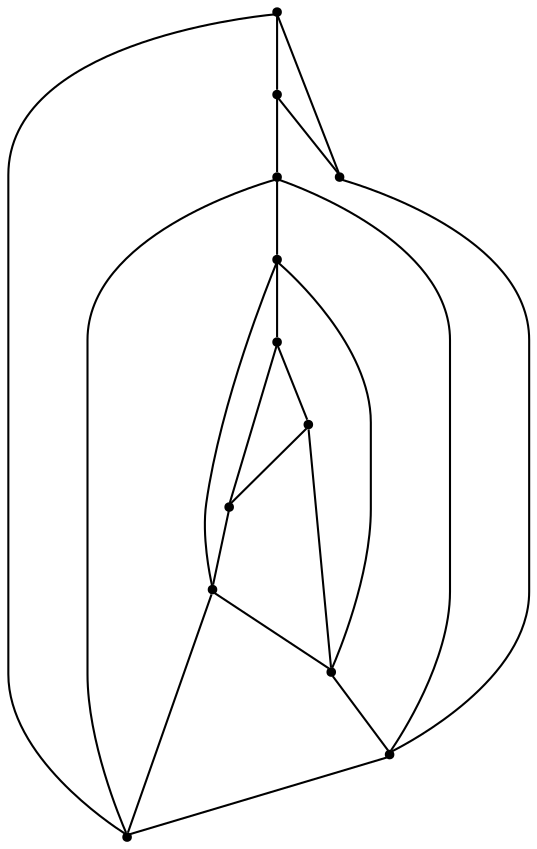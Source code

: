 graph {
  node [shape=point,comment="{\"directed\":false,\"doi\":\"10.1007/978-3-642-11805-0_27\",\"figure\":\"7 (2)\"}"]

  v0 [pos="1739.481038701257,1929.3679832516295"]
  v1 [pos="1686.9419752963752,1981.8870996012838"]
  v2 [pos="1555.5943008777706,2297.001638695688"]
  v3 [pos="1634.4029118914937,2034.406184150234"]
  v4 [pos="1476.7856898640478,2034.406184150234"]
  v5 [pos="1581.863816673811,2086.9252368984803"]
  v6 [pos="1555.5943008777706,2139.444353248134"]
  v7 [pos="1529.3247850817302,2086.9252368984803"]
  v8 [pos="1555.5943008777704,2191.963437797084"]
  v9 [pos="1555.5943008777704,2244.4825223460343"]
  v10 [pos="1371.7075630542843,1929.3679832516295"]
  v11 [pos="1424.2466264591658,1981.8870996012838"]

  v0 -- v1 [id="-1",pos="1739.481038701257,1929.3679832516295 1686.9419752963752,1981.8870996012838 1686.9419752963752,1981.8870996012838 1686.9419752963752,1981.8870996012838"]
  v10 -- v0 [id="-2",pos="1371.7075630542843,1929.3679832516295 1739.481038701257,1929.3679832516295 1739.481038701257,1929.3679832516295 1739.481038701257,1929.3679832516295"]
  v10 -- v11 [id="-3",pos="1371.7075630542843,1929.3679832516295 1424.2466264591658,1981.8870996012838 1424.2466264591658,1981.8870996012838 1424.2466264591658,1981.8870996012838"]
  v11 -- v9 [id="-4",pos="1424.2466264591658,1981.8870996012838 1555.5943008777704,2244.4825223460343 1555.5943008777704,2244.4825223460343 1555.5943008777704,2244.4825223460343"]
  v11 -- v1 [id="-5",pos="1424.2466264591658,1981.8870996012838 1686.9419752963752,1981.8870996012838 1686.9419752963752,1981.8870996012838 1686.9419752963752,1981.8870996012838"]
  v4 -- v8 [id="-6",pos="1476.7856898640478,2034.406184150234 1555.5943008777704,2191.963437797084 1555.5943008777704,2191.963437797084 1555.5943008777704,2191.963437797084"]
  v7 -- v5 [id="-7",pos="1529.3247850817302,2086.9252368984803 1581.863816673811,2086.9252368984803 1581.863816673811,2086.9252368984803 1581.863816673811,2086.9252368984803"]
  v7 -- v4 [id="-8",pos="1529.3247850817302,2086.9252368984803 1476.7856898640478,2034.406184150234 1476.7856898640478,2034.406184150234 1476.7856898640478,2034.406184150234"]
  v4 -- v11 [id="-9",pos="1476.7856898640478,2034.406184150234 1424.2466264591658,1981.8870996012838 1424.2466264591658,1981.8870996012838 1424.2466264591658,1981.8870996012838"]
  v2 -- v9 [id="-10",pos="1555.5943008777706,2297.001638695688 1555.5943008777704,2244.4825223460343 1555.5943008777704,2244.4825223460343 1555.5943008777704,2244.4825223460343"]
  v9 -- v8 [id="-11",pos="1555.5943008777704,2244.4825223460343 1555.5943008777704,2191.963437797084 1555.5943008777704,2191.963437797084 1555.5943008777704,2191.963437797084"]
  v8 -- v6 [id="-12",pos="1555.5943008777704,2191.963437797084 1555.5943008777706,2139.444353248134 1555.5943008777706,2139.444353248134 1555.5943008777706,2139.444353248134"]
  v2 -- v10 [id="-13",pos="1555.5943008777706,2297.001638695688 1371.7075630542843,1929.3679832516295 1371.7075630542843,1929.3679832516295 1371.7075630542843,1929.3679832516295"]
  v9 -- v1 [id="-14",pos="1555.5943008777704,2244.4825223460343 1686.9419752963752,1981.8870996012838 1686.9419752963752,1981.8870996012838 1686.9419752963752,1981.8870996012838"]
  v8 -- v3 [id="-15",pos="1555.5943008777704,2191.963437797084 1634.4029118914937,2034.406184150234 1634.4029118914937,2034.406184150234 1634.4029118914937,2034.406184150234"]
  v6 -- v5 [id="-16",pos="1555.5943008777706,2139.444353248134 1581.863816673811,2086.9252368984803 1581.863816673811,2086.9252368984803 1581.863816673811,2086.9252368984803"]
  v6 -- v7 [id="-17",pos="1555.5943008777706,2139.444353248134 1529.3247850817302,2086.9252368984803 1529.3247850817302,2086.9252368984803 1529.3247850817302,2086.9252368984803"]
  v5 -- v3 [id="-18",pos="1581.863816673811,2086.9252368984803 1634.4029118914937,2034.406184150234 1634.4029118914937,2034.406184150234 1634.4029118914937,2034.406184150234"]
  v3 -- v1 [id="-19",pos="1634.4029118914937,2034.406184150234 1686.9419752963752,1981.8870996012838 1686.9419752963752,1981.8870996012838 1686.9419752963752,1981.8870996012838"]
  v3 -- v4 [id="-20",pos="1634.4029118914937,2034.406184150234 1476.7856898640478,2034.406184150234 1476.7856898640478,2034.406184150234 1476.7856898640478,2034.406184150234"]
  v0 -- v2 [id="-21",pos="1739.481038701257,1929.3679832516295 1555.5943008777706,2297.001638695688 1555.5943008777706,2297.001638695688 1555.5943008777706,2297.001638695688"]
}